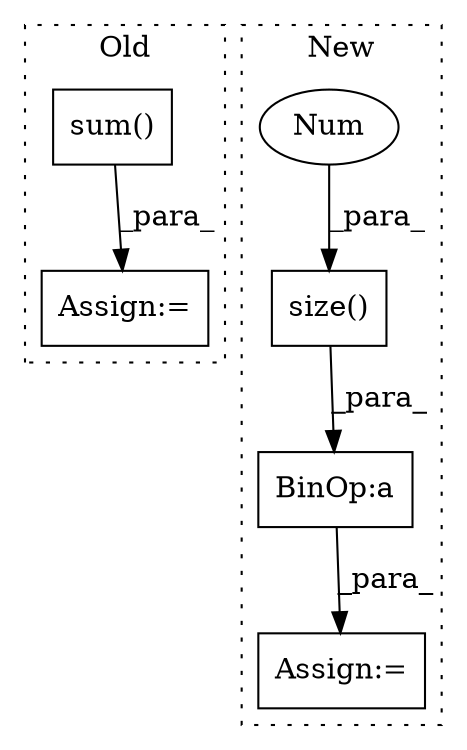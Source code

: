 digraph G {
subgraph cluster0 {
1 [label="sum()" a="75" s="2497,2507" l="9,1" shape="box"];
3 [label="Assign:=" a="68" s="2493" l="4" shape="box"];
label = "Old";
style="dotted";
}
subgraph cluster1 {
2 [label="size()" a="75" s="2697,2706" l="7,1" shape="box"];
4 [label="Num" a="76" s="2704" l="2" shape="ellipse"];
5 [label="Assign:=" a="68" s="2646" l="3" shape="box"];
6 [label="BinOp:a" a="82" s="2684" l="3" shape="box"];
label = "New";
style="dotted";
}
1 -> 3 [label="_para_"];
2 -> 6 [label="_para_"];
4 -> 2 [label="_para_"];
6 -> 5 [label="_para_"];
}